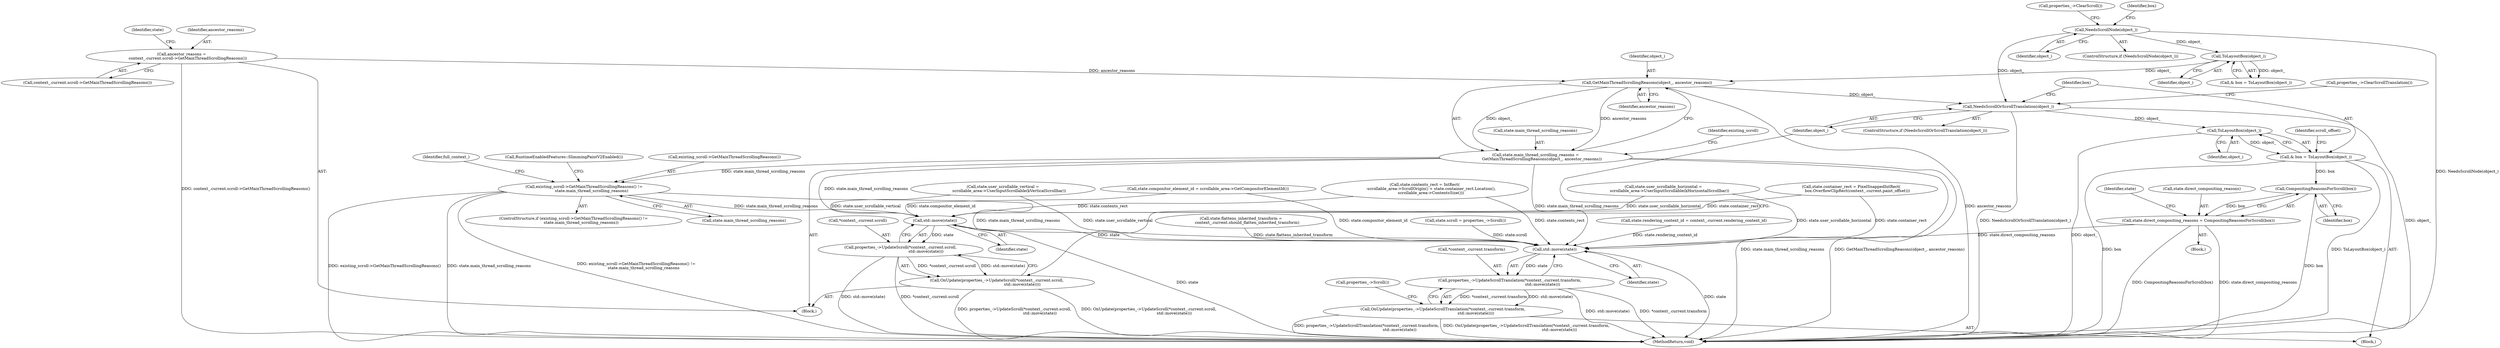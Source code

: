 digraph "0_Chrome_f911e11e7f6b5c0d6f5ee694a9871de6619889f7_13@API" {
"1000167" [label="(Call,GetMainThreadScrollingReasons(object_, ancestor_reasons))"];
"1000114" [label="(Call,ToLayoutBox(object_))"];
"1000108" [label="(Call,NeedsScrollNode(object_))"];
"1000160" [label="(Call,ancestor_reasons =\n          context_.current.scroll->GetMainThreadScrollingReasons())"];
"1000163" [label="(Call,state.main_thread_scrolling_reasons =\n          GetMainThreadScrollingReasons(object_, ancestor_reasons))"];
"1000174" [label="(Call,existing_scroll->GetMainThreadScrollingReasons() !=\n            state.main_thread_scrolling_reasons)"];
"1000201" [label="(Call,std::move(state))"];
"1000194" [label="(Call,properties_->UpdateScroll(*context_.current.scroll,\n                                         std::move(state)))"];
"1000193" [label="(Call,OnUpdate(properties_->UpdateScroll(*context_.current.scroll,\n                                         std::move(state))))"];
"1000268" [label="(Call,std::move(state))"];
"1000261" [label="(Call,properties_->UpdateScrollTranslation(*context_.current.transform,\n                                                     std::move(state)))"];
"1000260" [label="(Call,OnUpdate(properties_->UpdateScrollTranslation(*context_.current.transform,\n                                                     std::move(state))))"];
"1000208" [label="(Call,NeedsScrollOrScrollTranslation(object_))"];
"1000214" [label="(Call,ToLayoutBox(object_))"];
"1000212" [label="(Call,& box = ToLayoutBox(object_))"];
"1000244" [label="(Call,CompositingReasonsForScroll(box))"];
"1000240" [label="(Call,state.direct_compositing_reasons = CompositingReasonsForScroll(box))"];
"1000261" [label="(Call,properties_->UpdateScrollTranslation(*context_.current.transform,\n                                                     std::move(state)))"];
"1000167" [label="(Call,GetMainThreadScrollingReasons(object_, ancestor_reasons))"];
"1000226" [label="(Call,state.flattens_inherited_transform =\n          context_.current.should_flatten_inherited_transform)"];
"1000275" [label="(Call,properties_->Scroll())"];
"1000173" [label="(ControlStructure,if (existing_scroll->GetMainThreadScrollingReasons() !=\n            state.main_thread_scrolling_reasons))"];
"1000169" [label="(Identifier,ancestor_reasons)"];
"1000168" [label="(Identifier,object_)"];
"1000269" [label="(Identifier,state)"];
"1000213" [label="(Identifier,box)"];
"1000219" [label="(Identifier,scroll_offset)"];
"1000175" [label="(Call,existing_scroll->GetMainThreadScrollingReasons())"];
"1000201" [label="(Call,std::move(state))"];
"1000153" [label="(Call,state.user_scrollable_vertical =\n          scrollable_area->UserInputScrollable(kVerticalScrollbar))"];
"1000210" [label="(Block,)"];
"1000214" [label="(Call,ToLayoutBox(object_))"];
"1000174" [label="(Call,existing_scroll->GetMainThreadScrollingReasons() !=\n            state.main_thread_scrolling_reasons)"];
"1000194" [label="(Call,properties_->UpdateScroll(*context_.current.scroll,\n                                         std::move(state)))"];
"1000262" [label="(Call,*context_.current.transform)"];
"1000171" [label="(Identifier,existing_scroll)"];
"1000163" [label="(Call,state.main_thread_scrolling_reasons =\n          GetMainThreadScrollingReasons(object_, ancestor_reasons))"];
"1000115" [label="(Identifier,object_)"];
"1000162" [label="(Call,context_.current.scroll->GetMainThreadScrollingReasons())"];
"1000255" [label="(Call,state.scroll = properties_->Scroll())"];
"1000121" [label="(Call,state.container_rect = PixelSnappedIntRect(\n          box.OverflowClipRect(context_.current.paint_offset)))"];
"1000132" [label="(Call,state.contents_rect = IntRect(\n          -scrollable_area->ScrollOrigin() + state.container_rect.Location(),\n          scrollable_area->ContentsSize()))"];
"1000160" [label="(Call,ancestor_reasons =\n          context_.current.scroll->GetMainThreadScrollingReasons())"];
"1000195" [label="(Call,*context_.current.scroll)"];
"1000176" [label="(Call,state.main_thread_scrolling_reasons)"];
"1000181" [label="(Identifier,full_context_)"];
"1000165" [label="(Identifier,state)"];
"1000239" [label="(Block,)"];
"1000188" [label="(Call,state.compositor_element_id = scrollable_area->GetCompositorElementId())"];
"1000206" [label="(Call,properties_->ClearScroll())"];
"1000244" [label="(Call,CompositingReasonsForScroll(box))"];
"1000110" [label="(Block,)"];
"1000240" [label="(Call,state.direct_compositing_reasons = CompositingReasonsForScroll(box))"];
"1000114" [label="(Call,ToLayoutBox(object_))"];
"1000209" [label="(Identifier,object_)"];
"1000212" [label="(Call,& box = ToLayoutBox(object_))"];
"1000109" [label="(Identifier,object_)"];
"1000113" [label="(Identifier,box)"];
"1000202" [label="(Identifier,state)"];
"1000246" [label="(Call,state.rendering_context_id = context_.current.rendering_context_id)"];
"1000147" [label="(Call,state.user_scrollable_horizontal =\n          scrollable_area->UserInputScrollable(kHorizontalScrollbar))"];
"1000164" [label="(Call,state.main_thread_scrolling_reasons)"];
"1000186" [label="(Call,RuntimeEnabledFeatures::SlimmingPaintV2Enabled())"];
"1000215" [label="(Identifier,object_)"];
"1000112" [label="(Call,& box = ToLayoutBox(object_))"];
"1000248" [label="(Identifier,state)"];
"1000241" [label="(Call,state.direct_compositing_reasons)"];
"1000245" [label="(Identifier,box)"];
"1000108" [label="(Call,NeedsScrollNode(object_))"];
"1000107" [label="(ControlStructure,if (NeedsScrollNode(object_)))"];
"1000300" [label="(MethodReturn,void)"];
"1000161" [label="(Identifier,ancestor_reasons)"];
"1000260" [label="(Call,OnUpdate(properties_->UpdateScrollTranslation(*context_.current.transform,\n                                                     std::move(state))))"];
"1000268" [label="(Call,std::move(state))"];
"1000273" [label="(Call,properties_->ClearScrollTranslation())"];
"1000208" [label="(Call,NeedsScrollOrScrollTranslation(object_))"];
"1000193" [label="(Call,OnUpdate(properties_->UpdateScroll(*context_.current.scroll,\n                                         std::move(state))))"];
"1000207" [label="(ControlStructure,if (NeedsScrollOrScrollTranslation(object_)))"];
"1000167" -> "1000163"  [label="AST: "];
"1000167" -> "1000169"  [label="CFG: "];
"1000168" -> "1000167"  [label="AST: "];
"1000169" -> "1000167"  [label="AST: "];
"1000163" -> "1000167"  [label="CFG: "];
"1000167" -> "1000300"  [label="DDG: ancestor_reasons"];
"1000167" -> "1000163"  [label="DDG: object_"];
"1000167" -> "1000163"  [label="DDG: ancestor_reasons"];
"1000114" -> "1000167"  [label="DDG: object_"];
"1000160" -> "1000167"  [label="DDG: ancestor_reasons"];
"1000167" -> "1000208"  [label="DDG: object_"];
"1000114" -> "1000112"  [label="AST: "];
"1000114" -> "1000115"  [label="CFG: "];
"1000115" -> "1000114"  [label="AST: "];
"1000112" -> "1000114"  [label="CFG: "];
"1000114" -> "1000112"  [label="DDG: object_"];
"1000108" -> "1000114"  [label="DDG: object_"];
"1000108" -> "1000107"  [label="AST: "];
"1000108" -> "1000109"  [label="CFG: "];
"1000109" -> "1000108"  [label="AST: "];
"1000113" -> "1000108"  [label="CFG: "];
"1000206" -> "1000108"  [label="CFG: "];
"1000108" -> "1000300"  [label="DDG: NeedsScrollNode(object_)"];
"1000108" -> "1000208"  [label="DDG: object_"];
"1000160" -> "1000110"  [label="AST: "];
"1000160" -> "1000162"  [label="CFG: "];
"1000161" -> "1000160"  [label="AST: "];
"1000162" -> "1000160"  [label="AST: "];
"1000165" -> "1000160"  [label="CFG: "];
"1000160" -> "1000300"  [label="DDG: context_.current.scroll->GetMainThreadScrollingReasons()"];
"1000163" -> "1000110"  [label="AST: "];
"1000164" -> "1000163"  [label="AST: "];
"1000171" -> "1000163"  [label="CFG: "];
"1000163" -> "1000300"  [label="DDG: state.main_thread_scrolling_reasons"];
"1000163" -> "1000300"  [label="DDG: GetMainThreadScrollingReasons(object_, ancestor_reasons)"];
"1000163" -> "1000174"  [label="DDG: state.main_thread_scrolling_reasons"];
"1000163" -> "1000201"  [label="DDG: state.main_thread_scrolling_reasons"];
"1000163" -> "1000268"  [label="DDG: state.main_thread_scrolling_reasons"];
"1000174" -> "1000173"  [label="AST: "];
"1000174" -> "1000176"  [label="CFG: "];
"1000175" -> "1000174"  [label="AST: "];
"1000176" -> "1000174"  [label="AST: "];
"1000181" -> "1000174"  [label="CFG: "];
"1000186" -> "1000174"  [label="CFG: "];
"1000174" -> "1000300"  [label="DDG: state.main_thread_scrolling_reasons"];
"1000174" -> "1000300"  [label="DDG: existing_scroll->GetMainThreadScrollingReasons() !=\n            state.main_thread_scrolling_reasons"];
"1000174" -> "1000300"  [label="DDG: existing_scroll->GetMainThreadScrollingReasons()"];
"1000174" -> "1000201"  [label="DDG: state.main_thread_scrolling_reasons"];
"1000174" -> "1000268"  [label="DDG: state.main_thread_scrolling_reasons"];
"1000201" -> "1000194"  [label="AST: "];
"1000201" -> "1000202"  [label="CFG: "];
"1000202" -> "1000201"  [label="AST: "];
"1000194" -> "1000201"  [label="CFG: "];
"1000201" -> "1000300"  [label="DDG: state"];
"1000201" -> "1000194"  [label="DDG: state"];
"1000188" -> "1000201"  [label="DDG: state.compositor_element_id"];
"1000132" -> "1000201"  [label="DDG: state.contents_rect"];
"1000153" -> "1000201"  [label="DDG: state.user_scrollable_vertical"];
"1000121" -> "1000201"  [label="DDG: state.container_rect"];
"1000147" -> "1000201"  [label="DDG: state.user_scrollable_horizontal"];
"1000201" -> "1000268"  [label="DDG: state"];
"1000194" -> "1000193"  [label="AST: "];
"1000195" -> "1000194"  [label="AST: "];
"1000193" -> "1000194"  [label="CFG: "];
"1000194" -> "1000300"  [label="DDG: std::move(state)"];
"1000194" -> "1000300"  [label="DDG: *context_.current.scroll"];
"1000194" -> "1000193"  [label="DDG: *context_.current.scroll"];
"1000194" -> "1000193"  [label="DDG: std::move(state)"];
"1000193" -> "1000110"  [label="AST: "];
"1000209" -> "1000193"  [label="CFG: "];
"1000193" -> "1000300"  [label="DDG: properties_->UpdateScroll(*context_.current.scroll,\n                                         std::move(state))"];
"1000193" -> "1000300"  [label="DDG: OnUpdate(properties_->UpdateScroll(*context_.current.scroll,\n                                         std::move(state)))"];
"1000268" -> "1000261"  [label="AST: "];
"1000268" -> "1000269"  [label="CFG: "];
"1000269" -> "1000268"  [label="AST: "];
"1000261" -> "1000268"  [label="CFG: "];
"1000268" -> "1000300"  [label="DDG: state"];
"1000268" -> "1000261"  [label="DDG: state"];
"1000226" -> "1000268"  [label="DDG: state.flattens_inherited_transform"];
"1000188" -> "1000268"  [label="DDG: state.compositor_element_id"];
"1000132" -> "1000268"  [label="DDG: state.contents_rect"];
"1000153" -> "1000268"  [label="DDG: state.user_scrollable_vertical"];
"1000121" -> "1000268"  [label="DDG: state.container_rect"];
"1000255" -> "1000268"  [label="DDG: state.scroll"];
"1000240" -> "1000268"  [label="DDG: state.direct_compositing_reasons"];
"1000246" -> "1000268"  [label="DDG: state.rendering_context_id"];
"1000147" -> "1000268"  [label="DDG: state.user_scrollable_horizontal"];
"1000261" -> "1000260"  [label="AST: "];
"1000262" -> "1000261"  [label="AST: "];
"1000260" -> "1000261"  [label="CFG: "];
"1000261" -> "1000300"  [label="DDG: std::move(state)"];
"1000261" -> "1000300"  [label="DDG: *context_.current.transform"];
"1000261" -> "1000260"  [label="DDG: *context_.current.transform"];
"1000261" -> "1000260"  [label="DDG: std::move(state)"];
"1000260" -> "1000210"  [label="AST: "];
"1000275" -> "1000260"  [label="CFG: "];
"1000260" -> "1000300"  [label="DDG: OnUpdate(properties_->UpdateScrollTranslation(*context_.current.transform,\n                                                     std::move(state)))"];
"1000260" -> "1000300"  [label="DDG: properties_->UpdateScrollTranslation(*context_.current.transform,\n                                                     std::move(state))"];
"1000208" -> "1000207"  [label="AST: "];
"1000208" -> "1000209"  [label="CFG: "];
"1000209" -> "1000208"  [label="AST: "];
"1000213" -> "1000208"  [label="CFG: "];
"1000273" -> "1000208"  [label="CFG: "];
"1000208" -> "1000300"  [label="DDG: object_"];
"1000208" -> "1000300"  [label="DDG: NeedsScrollOrScrollTranslation(object_)"];
"1000208" -> "1000214"  [label="DDG: object_"];
"1000214" -> "1000212"  [label="AST: "];
"1000214" -> "1000215"  [label="CFG: "];
"1000215" -> "1000214"  [label="AST: "];
"1000212" -> "1000214"  [label="CFG: "];
"1000214" -> "1000300"  [label="DDG: object_"];
"1000214" -> "1000212"  [label="DDG: object_"];
"1000212" -> "1000210"  [label="AST: "];
"1000213" -> "1000212"  [label="AST: "];
"1000219" -> "1000212"  [label="CFG: "];
"1000212" -> "1000300"  [label="DDG: ToLayoutBox(object_)"];
"1000212" -> "1000300"  [label="DDG: box"];
"1000212" -> "1000244"  [label="DDG: box"];
"1000244" -> "1000240"  [label="AST: "];
"1000244" -> "1000245"  [label="CFG: "];
"1000245" -> "1000244"  [label="AST: "];
"1000240" -> "1000244"  [label="CFG: "];
"1000244" -> "1000300"  [label="DDG: box"];
"1000244" -> "1000240"  [label="DDG: box"];
"1000240" -> "1000239"  [label="AST: "];
"1000241" -> "1000240"  [label="AST: "];
"1000248" -> "1000240"  [label="CFG: "];
"1000240" -> "1000300"  [label="DDG: CompositingReasonsForScroll(box)"];
"1000240" -> "1000300"  [label="DDG: state.direct_compositing_reasons"];
}

